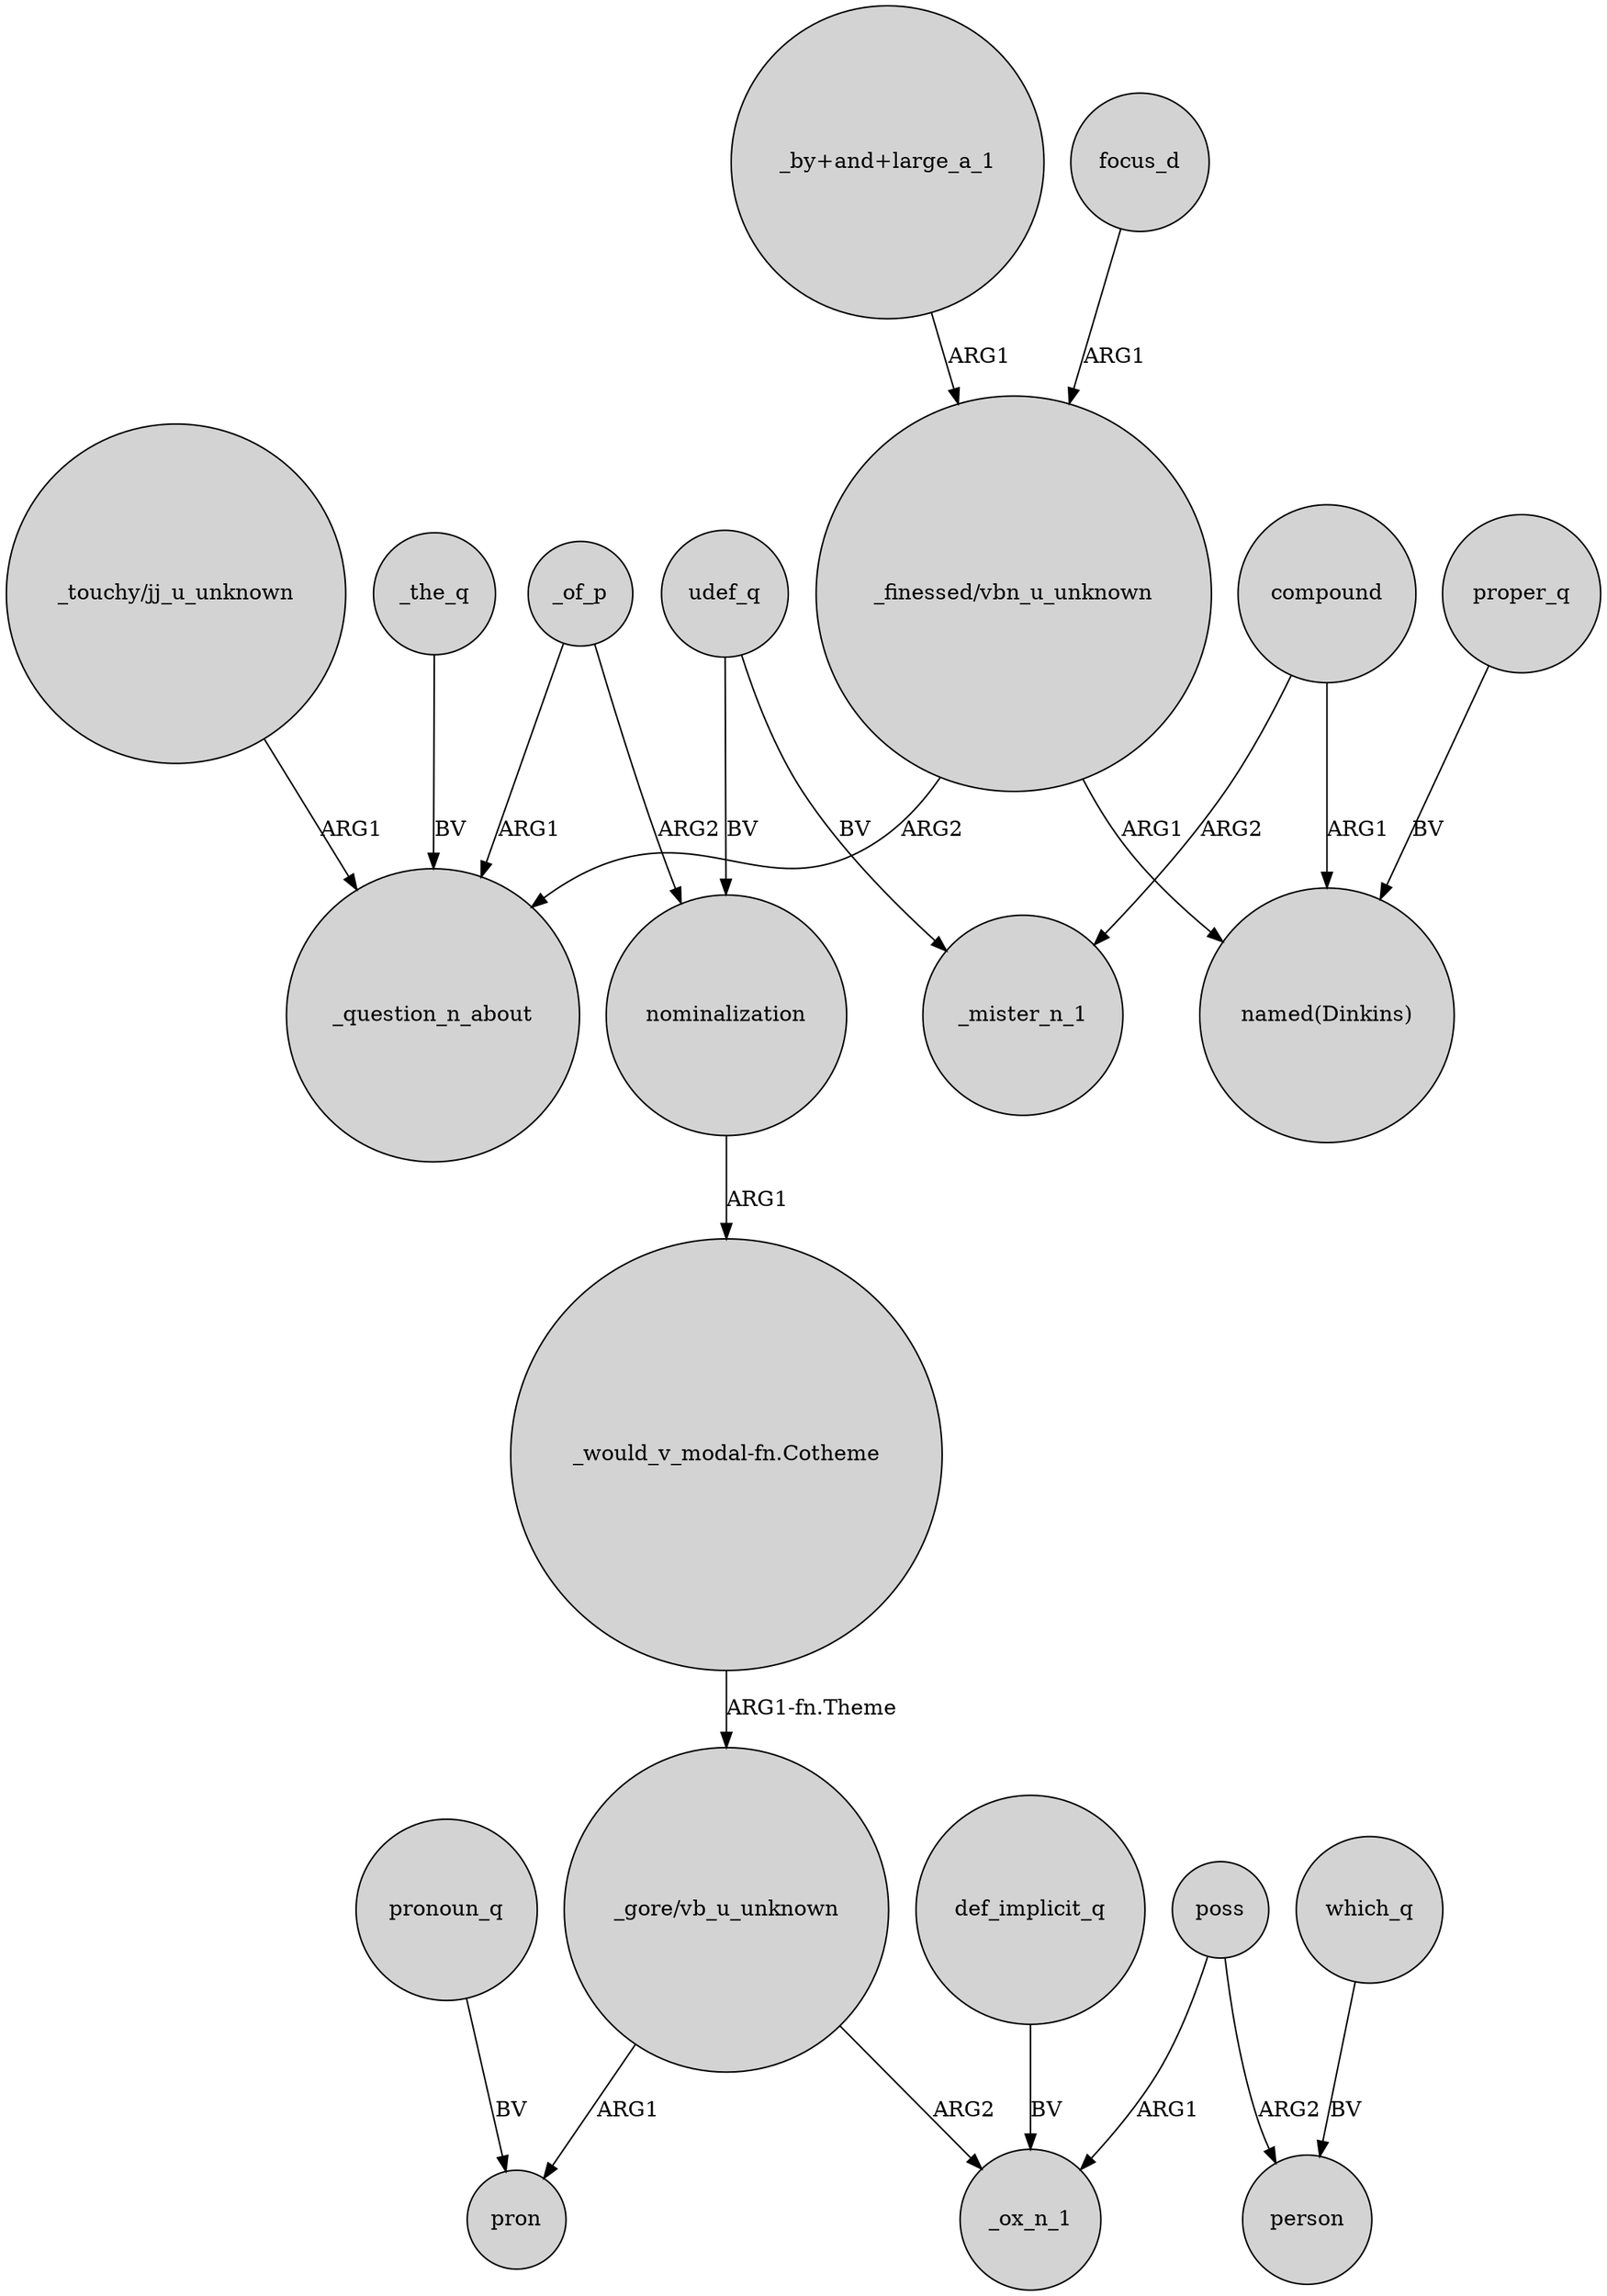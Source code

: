 digraph {
	node [shape=circle style=filled]
	_of_p -> _question_n_about [label=ARG1]
	compound -> _mister_n_1 [label=ARG2]
	def_implicit_q -> _ox_n_1 [label=BV]
	which_q -> person [label=BV]
	proper_q -> "named(Dinkins)" [label=BV]
	udef_q -> nominalization [label=BV]
	_the_q -> _question_n_about [label=BV]
	"_would_v_modal-fn.Cotheme" -> "_gore/vb_u_unknown" [label="ARG1-fn.Theme"]
	"_gore/vb_u_unknown" -> pron [label=ARG1]
	udef_q -> _mister_n_1 [label=BV]
	_of_p -> nominalization [label=ARG2]
	pronoun_q -> pron [label=BV]
	compound -> "named(Dinkins)" [label=ARG1]
	"_by+and+large_a_1" -> "_finessed/vbn_u_unknown" [label=ARG1]
	nominalization -> "_would_v_modal-fn.Cotheme" [label=ARG1]
	focus_d -> "_finessed/vbn_u_unknown" [label=ARG1]
	"_touchy/jj_u_unknown" -> _question_n_about [label=ARG1]
	"_gore/vb_u_unknown" -> _ox_n_1 [label=ARG2]
	poss -> _ox_n_1 [label=ARG1]
	poss -> person [label=ARG2]
	"_finessed/vbn_u_unknown" -> _question_n_about [label=ARG2]
	"_finessed/vbn_u_unknown" -> "named(Dinkins)" [label=ARG1]
}
